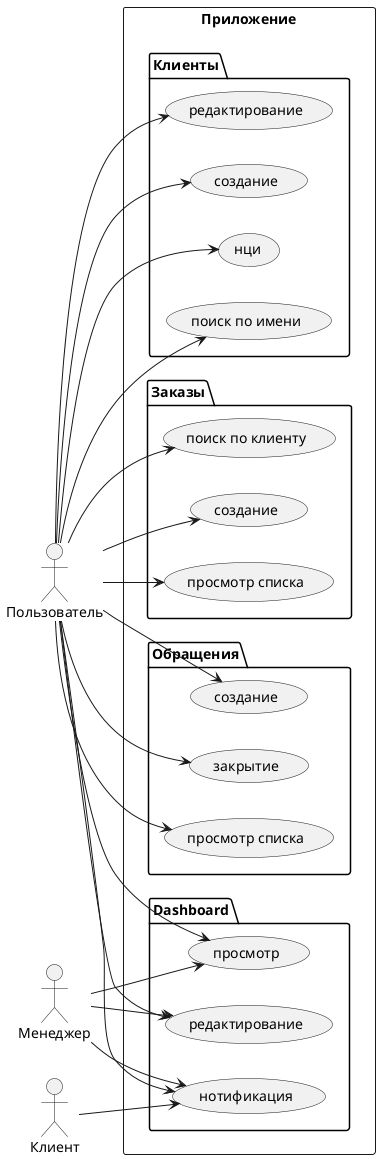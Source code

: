 @startuml
left to right direction
"Пользователь" as User
"Менеджер" as Manager
"Клиент" as Client
rectangle  Приложение as Application {
  package Клиенты as Clients {
    usecase "нци" as uc_client_list
    usecase "поиск по имени" as uc_client_find
    usecase "редактирование" as uc_client_edit
    usecase "создание" as uc_client_add
  }
  package Заказы as Orders {
    usecase "просмотр списка" as uc_order_list
'    usecase "просмотр списка по клиенту" as uc_order_by_client_list
    usecase "поиск по клиенту" as uc_order_find
    usecase "создание" as uc_order_add
  }
  package Обращения as ServiceRequests {
    usecase "просмотр списка" as uc_ser_req_list
    usecase "создание" as uc_ser_req_add
    usecase "закрытие" as uc_ser_req_close
  }
  package Dashboard {
    usecase "просмотр" as uc_dashboard_show
    usecase "редактирование" as uc_dashboard_edit
    usecase "нотификация" as uc_dashboard_notify
  }
}
User --> uc_client_list
User --> uc_client_find
User --> uc_client_edit
User --> uc_client_add
User --> uc_order_list
' User --> uc_order_by_client_list
User --> uc_order_find
User --> uc_order_add
User --> uc_ser_req_list
User --> uc_ser_req_add
User --> uc_ser_req_close
User --> uc_dashboard_show
User --> uc_dashboard_edit
User --> uc_dashboard_notify
Manager --> uc_dashboard_show
Manager --> uc_dashboard_edit
Manager --> uc_dashboard_notify
Client --> uc_dashboard_notify
@enduml